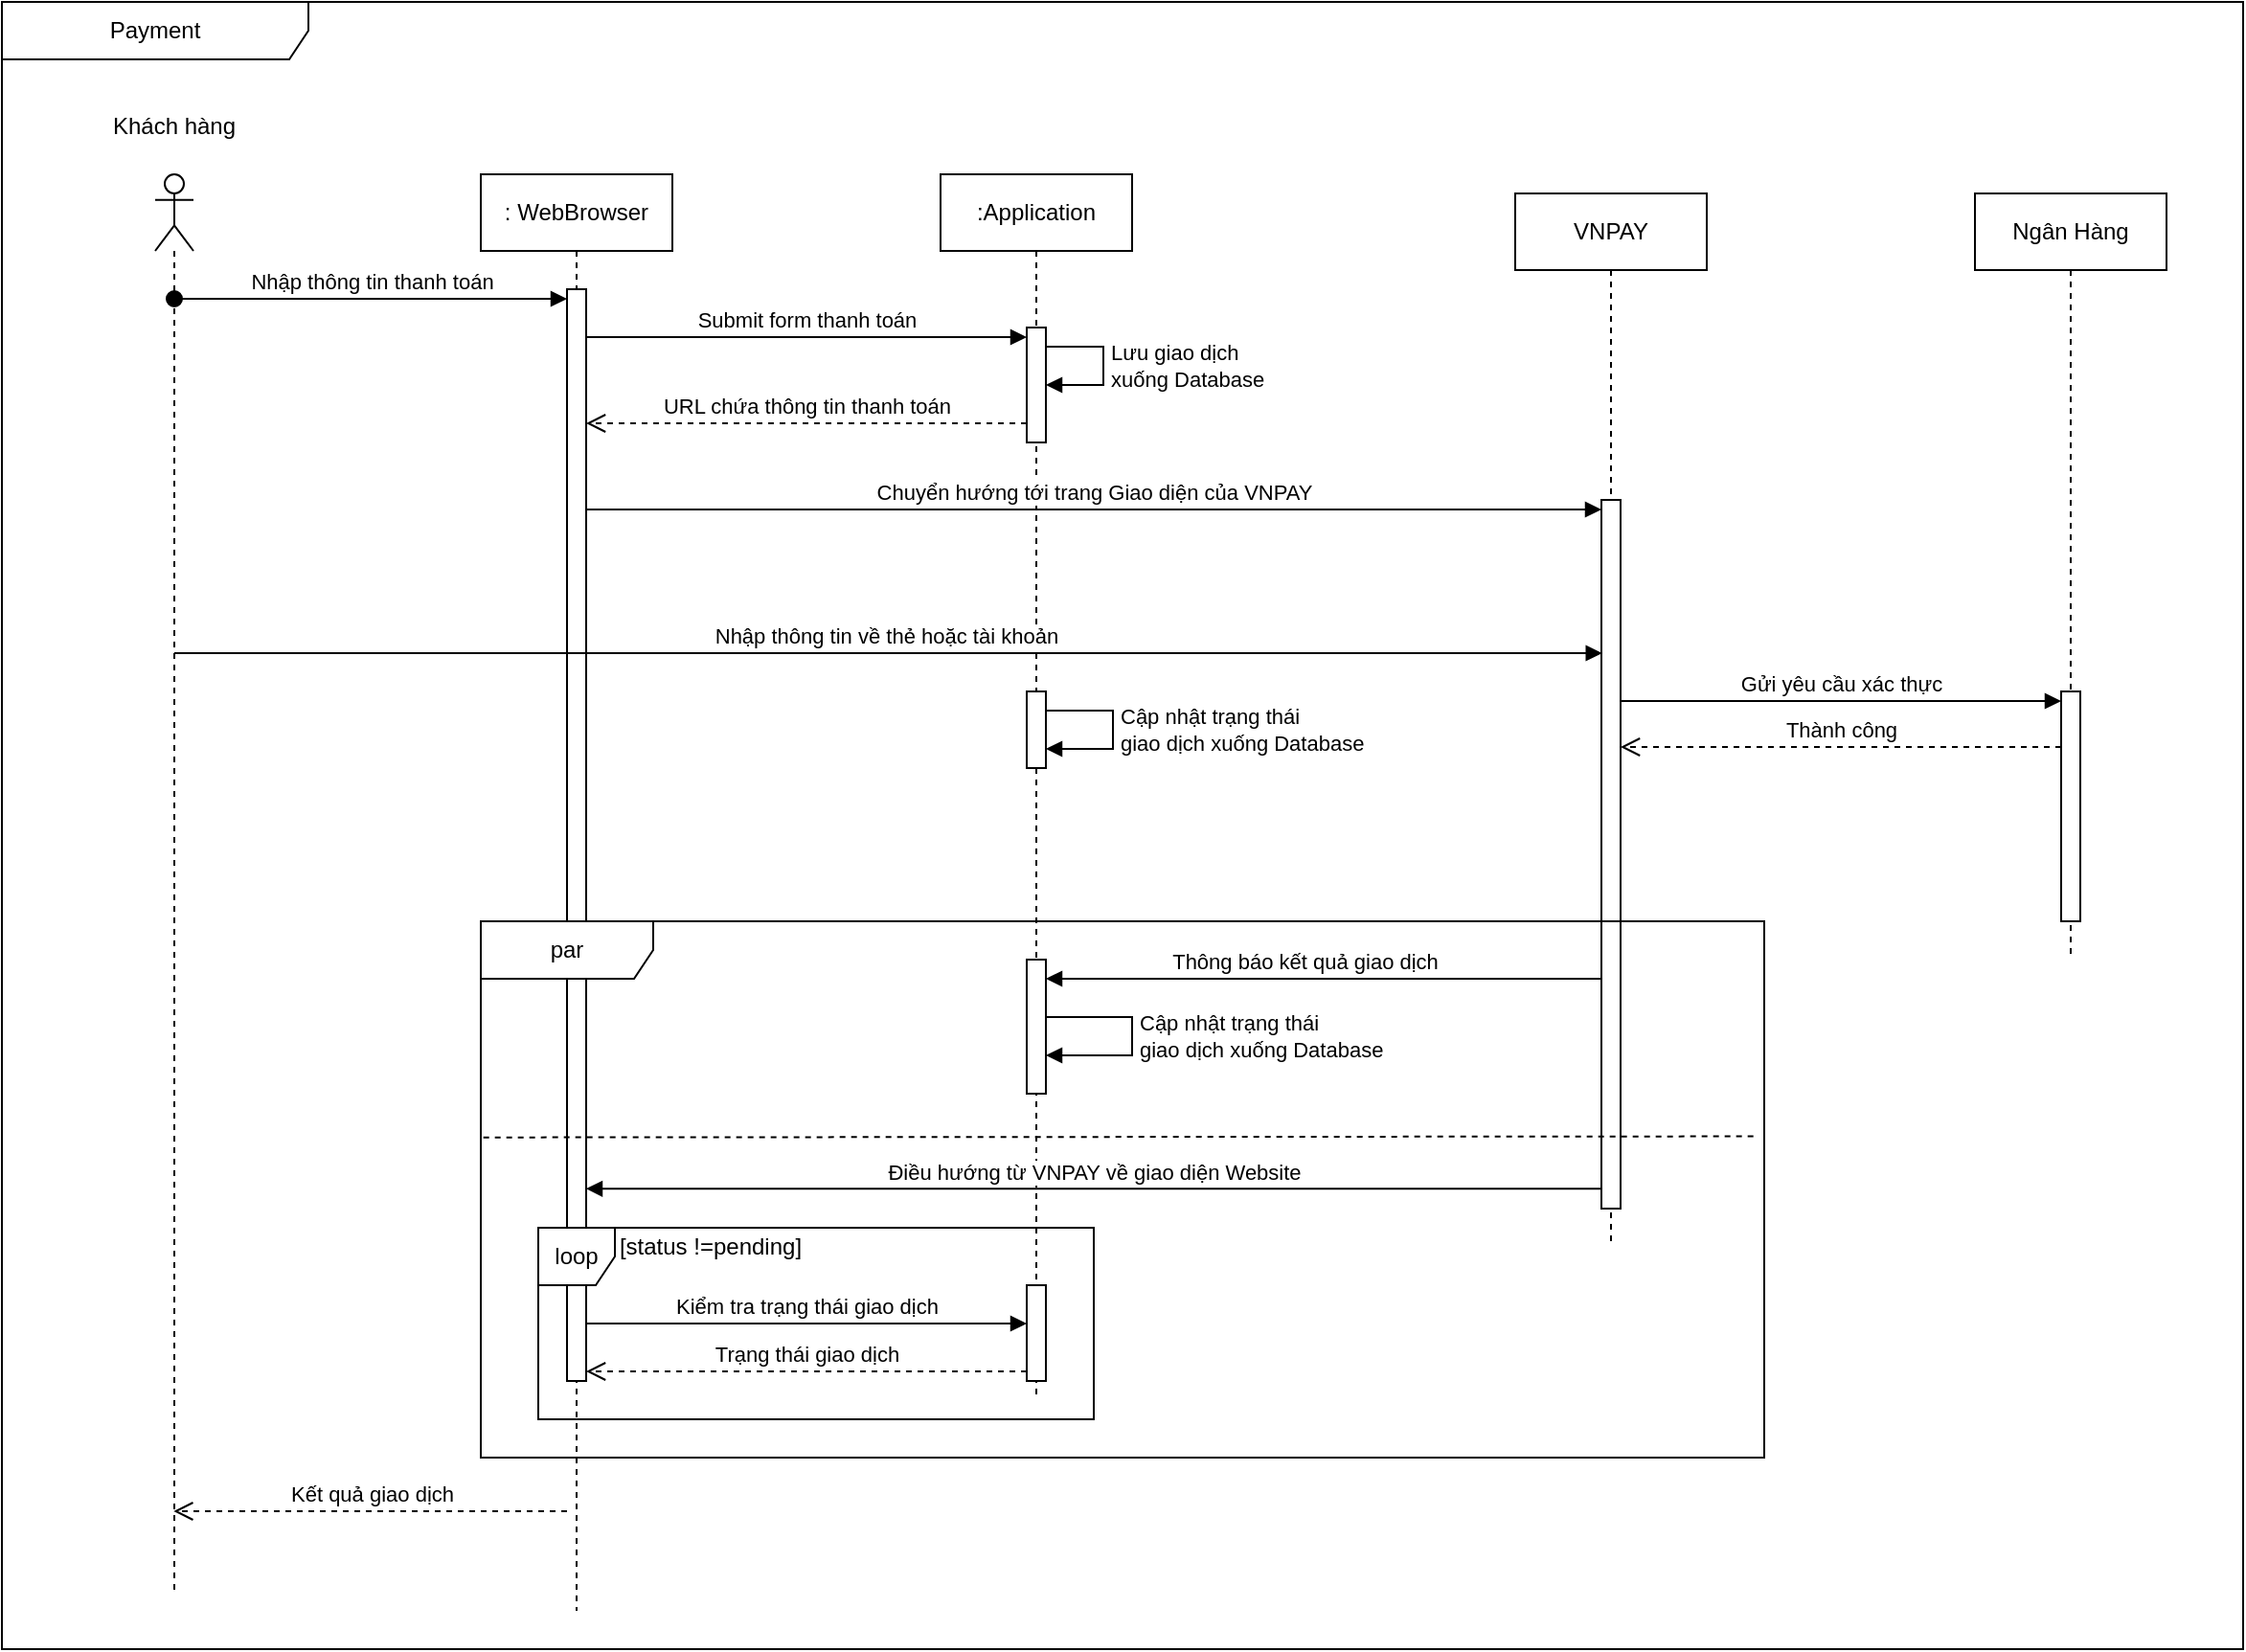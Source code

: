 <mxfile version="26.0.16">
  <diagram name="Page-1" id="2YBvvXClWsGukQMizWep">
    <mxGraphModel dx="1843" dy="887" grid="0" gridSize="10" guides="1" tooltips="1" connect="1" arrows="1" fold="1" page="1" pageScale="1" pageWidth="1600" pageHeight="1200" math="0" shadow="0">
      <root>
        <mxCell id="0" />
        <mxCell id="1" parent="0" />
        <mxCell id="XJS1gsRUVMk4cXpGDjSc-13" value=": WebBrowser" style="shape=umlLifeline;perimeter=lifelinePerimeter;whiteSpace=wrap;html=1;container=1;dropTarget=0;collapsible=0;recursiveResize=0;outlineConnect=0;portConstraint=eastwest;newEdgeStyle={&quot;edgeStyle&quot;:&quot;elbowEdgeStyle&quot;,&quot;elbow&quot;:&quot;vertical&quot;,&quot;curved&quot;:0,&quot;rounded&quot;:0};" parent="1" vertex="1">
          <mxGeometry x="480" y="190" width="100" height="750" as="geometry" />
        </mxCell>
        <mxCell id="XJS1gsRUVMk4cXpGDjSc-23" value="" style="html=1;points=[[0,0,0,0,5],[0,1,0,0,-5],[1,0,0,0,5],[1,1,0,0,-5]];perimeter=orthogonalPerimeter;outlineConnect=0;targetShapes=umlLifeline;portConstraint=eastwest;newEdgeStyle={&quot;curved&quot;:0,&quot;rounded&quot;:0};" parent="XJS1gsRUVMk4cXpGDjSc-13" vertex="1">
          <mxGeometry x="45" y="60" width="10" height="570" as="geometry" />
        </mxCell>
        <mxCell id="XJS1gsRUVMk4cXpGDjSc-14" value=":Application" style="shape=umlLifeline;perimeter=lifelinePerimeter;whiteSpace=wrap;html=1;container=1;dropTarget=0;collapsible=0;recursiveResize=0;outlineConnect=0;portConstraint=eastwest;newEdgeStyle={&quot;edgeStyle&quot;:&quot;elbowEdgeStyle&quot;,&quot;elbow&quot;:&quot;vertical&quot;,&quot;curved&quot;:0,&quot;rounded&quot;:0};" parent="1" vertex="1">
          <mxGeometry x="720" y="190" width="100" height="640" as="geometry" />
        </mxCell>
        <mxCell id="XJS1gsRUVMk4cXpGDjSc-25" value="" style="html=1;points=[[0,0,0,0,5],[0,1,0,0,-5],[1,0,0,0,5],[1,1,0,0,-5]];perimeter=orthogonalPerimeter;outlineConnect=0;targetShapes=umlLifeline;portConstraint=eastwest;newEdgeStyle={&quot;curved&quot;:0,&quot;rounded&quot;:0};" parent="XJS1gsRUVMk4cXpGDjSc-14" vertex="1">
          <mxGeometry x="45" y="80" width="10" height="60" as="geometry" />
        </mxCell>
        <mxCell id="XJS1gsRUVMk4cXpGDjSc-29" value="Lưu giao dịch&lt;div&gt;xuống Database&lt;/div&gt;" style="html=1;align=left;spacingLeft=2;endArrow=block;rounded=0;edgeStyle=orthogonalEdgeStyle;curved=0;rounded=0;" parent="XJS1gsRUVMk4cXpGDjSc-14" target="XJS1gsRUVMk4cXpGDjSc-25" edge="1">
          <mxGeometry relative="1" as="geometry">
            <mxPoint x="55" y="90" as="sourcePoint" />
            <Array as="points">
              <mxPoint x="85" y="90" />
              <mxPoint x="85" y="110" />
            </Array>
            <mxPoint x="60" y="120" as="targetPoint" />
          </mxGeometry>
        </mxCell>
        <mxCell id="XJS1gsRUVMk4cXpGDjSc-62" value="" style="html=1;points=[[0,0,0,0,5],[0,1,0,0,-5],[1,0,0,0,5],[1,1,0,0,-5]];perimeter=orthogonalPerimeter;outlineConnect=0;targetShapes=umlLifeline;portConstraint=eastwest;newEdgeStyle={&quot;curved&quot;:0,&quot;rounded&quot;:0};" parent="XJS1gsRUVMk4cXpGDjSc-14" vertex="1">
          <mxGeometry x="45" y="410" width="10" height="70" as="geometry" />
        </mxCell>
        <mxCell id="XJS1gsRUVMk4cXpGDjSc-66" value="Cập nhật trạng thái&lt;div&gt;giao dịch xuống Database&lt;/div&gt;" style="html=1;align=left;spacingLeft=2;endArrow=block;rounded=0;edgeStyle=orthogonalEdgeStyle;curved=0;rounded=0;" parent="XJS1gsRUVMk4cXpGDjSc-14" edge="1">
          <mxGeometry relative="1" as="geometry">
            <mxPoint x="55" y="440" as="sourcePoint" />
            <Array as="points">
              <mxPoint x="100" y="440" />
              <mxPoint x="100" y="460" />
            </Array>
            <mxPoint x="55" y="460" as="targetPoint" />
            <mxPoint as="offset" />
          </mxGeometry>
        </mxCell>
        <mxCell id="XJS1gsRUVMk4cXpGDjSc-71" value="" style="html=1;points=[[0,0,0,0,5],[0,1,0,0,-5],[1,0,0,0,5],[1,1,0,0,-5]];perimeter=orthogonalPerimeter;outlineConnect=0;targetShapes=umlLifeline;portConstraint=eastwest;newEdgeStyle={&quot;curved&quot;:0,&quot;rounded&quot;:0};" parent="XJS1gsRUVMk4cXpGDjSc-14" vertex="1">
          <mxGeometry x="45" y="580" width="10" height="50" as="geometry" />
        </mxCell>
        <mxCell id="tBpJBP9Yk12ZXI1TWyXf-1" value="" style="html=1;points=[[0,0,0,0,5],[0,1,0,0,-5],[1,0,0,0,5],[1,1,0,0,-5]];perimeter=orthogonalPerimeter;outlineConnect=0;targetShapes=umlLifeline;portConstraint=eastwest;newEdgeStyle={&quot;curved&quot;:0,&quot;rounded&quot;:0};" parent="XJS1gsRUVMk4cXpGDjSc-14" vertex="1">
          <mxGeometry x="45" y="270" width="10" height="40" as="geometry" />
        </mxCell>
        <mxCell id="tBpJBP9Yk12ZXI1TWyXf-2" value="Cập nhật trạng thái&lt;div&gt;giao dịch xuống Database&lt;/div&gt;" style="html=1;align=left;spacingLeft=2;endArrow=block;rounded=0;edgeStyle=orthogonalEdgeStyle;curved=0;rounded=0;" parent="XJS1gsRUVMk4cXpGDjSc-14" source="tBpJBP9Yk12ZXI1TWyXf-1" target="tBpJBP9Yk12ZXI1TWyXf-1" edge="1">
          <mxGeometry relative="1" as="geometry">
            <mxPoint x="60" y="280" as="sourcePoint" />
            <Array as="points">
              <mxPoint x="90" y="280" />
              <mxPoint x="90" y="300" />
            </Array>
            <mxPoint x="60" y="300" as="targetPoint" />
            <mxPoint as="offset" />
          </mxGeometry>
        </mxCell>
        <mxCell id="XJS1gsRUVMk4cXpGDjSc-15" value="VNPAY" style="shape=umlLifeline;perimeter=lifelinePerimeter;whiteSpace=wrap;html=1;container=1;dropTarget=0;collapsible=0;recursiveResize=0;outlineConnect=0;portConstraint=eastwest;newEdgeStyle={&quot;edgeStyle&quot;:&quot;elbowEdgeStyle&quot;,&quot;elbow&quot;:&quot;vertical&quot;,&quot;curved&quot;:0,&quot;rounded&quot;:0};" parent="1" vertex="1">
          <mxGeometry x="1020" y="200" width="100" height="550" as="geometry" />
        </mxCell>
        <mxCell id="XJS1gsRUVMk4cXpGDjSc-37" value="" style="html=1;points=[[0,0,0,0,5],[0,1,0,0,-5],[1,0,0,0,5],[1,1,0,0,-5]];perimeter=orthogonalPerimeter;outlineConnect=0;targetShapes=umlLifeline;portConstraint=eastwest;newEdgeStyle={&quot;curved&quot;:0,&quot;rounded&quot;:0};" parent="XJS1gsRUVMk4cXpGDjSc-15" vertex="1">
          <mxGeometry x="45" y="160" width="10" height="370" as="geometry" />
        </mxCell>
        <mxCell id="XJS1gsRUVMk4cXpGDjSc-16" value="Ngân Hàng" style="shape=umlLifeline;perimeter=lifelinePerimeter;whiteSpace=wrap;html=1;container=1;dropTarget=0;collapsible=0;recursiveResize=0;outlineConnect=0;portConstraint=eastwest;newEdgeStyle={&quot;edgeStyle&quot;:&quot;elbowEdgeStyle&quot;,&quot;elbow&quot;:&quot;vertical&quot;,&quot;curved&quot;:0,&quot;rounded&quot;:0};" parent="1" vertex="1">
          <mxGeometry x="1260" y="200" width="100" height="400" as="geometry" />
        </mxCell>
        <mxCell id="XJS1gsRUVMk4cXpGDjSc-41" value="" style="html=1;points=[[0,0,0,0,5],[0,1,0,0,-5],[1,0,0,0,5],[1,1,0,0,-5]];perimeter=orthogonalPerimeter;outlineConnect=0;targetShapes=umlLifeline;portConstraint=eastwest;newEdgeStyle={&quot;curved&quot;:0,&quot;rounded&quot;:0};" parent="XJS1gsRUVMk4cXpGDjSc-16" vertex="1">
          <mxGeometry x="45" y="260" width="10" height="120" as="geometry" />
        </mxCell>
        <mxCell id="XJS1gsRUVMk4cXpGDjSc-17" value="" style="shape=umlLifeline;perimeter=lifelinePerimeter;whiteSpace=wrap;html=1;container=1;dropTarget=0;collapsible=0;recursiveResize=0;outlineConnect=0;portConstraint=eastwest;newEdgeStyle={&quot;curved&quot;:0,&quot;rounded&quot;:0};participant=umlActor;" parent="1" vertex="1">
          <mxGeometry x="310" y="190" width="20" height="740" as="geometry" />
        </mxCell>
        <mxCell id="XJS1gsRUVMk4cXpGDjSc-24" value="Nhập thông tin thanh toán" style="html=1;verticalAlign=bottom;startArrow=oval;endArrow=block;startSize=8;curved=0;rounded=0;entryX=0;entryY=0;entryDx=0;entryDy=5;" parent="1" source="XJS1gsRUVMk4cXpGDjSc-17" target="XJS1gsRUVMk4cXpGDjSc-23" edge="1">
          <mxGeometry relative="1" as="geometry">
            <mxPoint x="660" y="75" as="sourcePoint" />
          </mxGeometry>
        </mxCell>
        <mxCell id="XJS1gsRUVMk4cXpGDjSc-27" value="Submit form thanh toán" style="html=1;verticalAlign=bottom;endArrow=block;curved=0;rounded=0;entryX=0;entryY=0;entryDx=0;entryDy=5;entryPerimeter=0;" parent="1" source="XJS1gsRUVMk4cXpGDjSc-23" target="XJS1gsRUVMk4cXpGDjSc-25" edge="1">
          <mxGeometry width="80" relative="1" as="geometry">
            <mxPoint x="730" y="110" as="sourcePoint" />
            <mxPoint x="810" y="110" as="targetPoint" />
          </mxGeometry>
        </mxCell>
        <mxCell id="XJS1gsRUVMk4cXpGDjSc-31" value="URL chứa thông tin thanh toán" style="html=1;verticalAlign=bottom;endArrow=open;dashed=1;endSize=8;curved=0;rounded=0;" parent="1" source="XJS1gsRUVMk4cXpGDjSc-25" target="XJS1gsRUVMk4cXpGDjSc-23" edge="1">
          <mxGeometry relative="1" as="geometry">
            <mxPoint x="680" y="290" as="sourcePoint" />
            <mxPoint x="600" y="290" as="targetPoint" />
            <Array as="points">
              <mxPoint x="650" y="320" />
            </Array>
          </mxGeometry>
        </mxCell>
        <mxCell id="XJS1gsRUVMk4cXpGDjSc-38" value="Chuyển hướng tới trang Giao diện của VNPAY" style="html=1;verticalAlign=bottom;endArrow=block;curved=0;rounded=0;entryX=0;entryY=0;entryDx=0;entryDy=5;" parent="1" source="XJS1gsRUVMk4cXpGDjSc-23" target="XJS1gsRUVMk4cXpGDjSc-37" edge="1">
          <mxGeometry relative="1" as="geometry">
            <mxPoint x="550" y="345" as="sourcePoint" />
          </mxGeometry>
        </mxCell>
        <mxCell id="XJS1gsRUVMk4cXpGDjSc-40" value="Nhập thông tin về thẻ hoặc tài khoản&amp;nbsp;" style="html=1;verticalAlign=bottom;endArrow=block;curved=0;rounded=0;" parent="1" edge="1">
          <mxGeometry x="0.001" width="80" relative="1" as="geometry">
            <mxPoint x="320.0" y="440" as="sourcePoint" />
            <mxPoint x="1065.37" y="440" as="targetPoint" />
            <mxPoint as="offset" />
          </mxGeometry>
        </mxCell>
        <mxCell id="XJS1gsRUVMk4cXpGDjSc-43" value="Thành công" style="html=1;verticalAlign=bottom;endArrow=open;dashed=1;endSize=8;curved=0;rounded=0;" parent="1" edge="1">
          <mxGeometry relative="1" as="geometry">
            <mxPoint x="1075.0" y="489" as="targetPoint" />
            <mxPoint x="1305.0" y="489" as="sourcePoint" />
          </mxGeometry>
        </mxCell>
        <mxCell id="XJS1gsRUVMk4cXpGDjSc-42" value="Gửi yêu cầu xác thực" style="html=1;verticalAlign=bottom;endArrow=block;curved=0;rounded=0;entryX=0;entryY=0;entryDx=0;entryDy=5;" parent="1" source="XJS1gsRUVMk4cXpGDjSc-37" target="XJS1gsRUVMk4cXpGDjSc-41" edge="1">
          <mxGeometry relative="1" as="geometry">
            <mxPoint x="1290" y="455" as="sourcePoint" />
          </mxGeometry>
        </mxCell>
        <mxCell id="XJS1gsRUVMk4cXpGDjSc-64" value="Thông báo kết quả giao dịch" style="html=1;verticalAlign=bottom;endArrow=block;curved=0;rounded=0;" parent="1" edge="1">
          <mxGeometry x="0.069" width="80" relative="1" as="geometry">
            <mxPoint x="1065" y="610" as="sourcePoint" />
            <mxPoint x="775" y="610" as="targetPoint" />
            <mxPoint as="offset" />
          </mxGeometry>
        </mxCell>
        <mxCell id="XJS1gsRUVMk4cXpGDjSc-73" value="Trạng thái giao dịch" style="html=1;verticalAlign=bottom;endArrow=open;dashed=1;endSize=8;curved=0;rounded=0;exitX=0;exitY=1;exitDx=0;exitDy=-5;" parent="1" source="XJS1gsRUVMk4cXpGDjSc-71" edge="1">
          <mxGeometry relative="1" as="geometry">
            <mxPoint x="535" y="815" as="targetPoint" />
          </mxGeometry>
        </mxCell>
        <mxCell id="XJS1gsRUVMk4cXpGDjSc-72" value="Kiểm tra trạng thái giao dịch" style="html=1;verticalAlign=bottom;endArrow=block;curved=0;rounded=0;entryX=0;entryY=0;entryDx=0;entryDy=5;" parent="1" edge="1">
          <mxGeometry relative="1" as="geometry">
            <mxPoint x="535" y="790" as="sourcePoint" />
            <mxPoint x="765" y="790" as="targetPoint" />
          </mxGeometry>
        </mxCell>
        <mxCell id="XJS1gsRUVMk4cXpGDjSc-74" value="Kết quả giao dịch" style="html=1;verticalAlign=bottom;endArrow=open;dashed=1;endSize=8;curved=0;rounded=0;" parent="1" edge="1">
          <mxGeometry relative="1" as="geometry">
            <mxPoint x="525" y="888" as="sourcePoint" />
            <mxPoint x="319.63" y="888" as="targetPoint" />
          </mxGeometry>
        </mxCell>
        <mxCell id="XJS1gsRUVMk4cXpGDjSc-75" value="loop" style="shape=umlFrame;whiteSpace=wrap;html=1;pointerEvents=0;width=40;height=30;" parent="1" vertex="1">
          <mxGeometry x="510" y="740" width="290" height="100" as="geometry" />
        </mxCell>
        <mxCell id="XJS1gsRUVMk4cXpGDjSc-77" value="par" style="shape=umlFrame;whiteSpace=wrap;html=1;pointerEvents=0;recursiveResize=0;container=1;collapsible=0;width=90;height=30;" parent="1" vertex="1">
          <mxGeometry x="480" y="580" width="670" height="280" as="geometry" />
        </mxCell>
        <mxCell id="XJS1gsRUVMk4cXpGDjSc-67" value="Điều hướng từ VNPAY về giao diện Website" style="html=1;verticalAlign=bottom;endArrow=block;curved=0;rounded=0;" parent="XJS1gsRUVMk4cXpGDjSc-77" edge="1">
          <mxGeometry width="80" relative="1" as="geometry">
            <mxPoint x="585" y="139.63" as="sourcePoint" />
            <mxPoint x="55" y="139.63" as="targetPoint" />
            <Array as="points">
              <mxPoint x="380" y="139.63" />
            </Array>
          </mxGeometry>
        </mxCell>
        <mxCell id="XJS1gsRUVMk4cXpGDjSc-76" value="[status !=pending]" style="text;html=1;align=center;verticalAlign=middle;whiteSpace=wrap;rounded=0;" parent="XJS1gsRUVMk4cXpGDjSc-77" vertex="1">
          <mxGeometry x="70" y="160" width="100" height="20" as="geometry" />
        </mxCell>
        <mxCell id="XJS1gsRUVMk4cXpGDjSc-79" value="" style="endArrow=none;dashed=1;html=1;rounded=0;entryX=0.995;entryY=0.401;entryDx=0;entryDy=0;entryPerimeter=0;exitX=0.002;exitY=0.403;exitDx=0;exitDy=0;exitPerimeter=0;" parent="1" source="XJS1gsRUVMk4cXpGDjSc-77" target="XJS1gsRUVMk4cXpGDjSc-77" edge="1">
          <mxGeometry width="50" height="50" relative="1" as="geometry">
            <mxPoint x="490" y="695" as="sourcePoint" />
            <mxPoint x="540" y="600" as="targetPoint" />
          </mxGeometry>
        </mxCell>
        <mxCell id="XJS1gsRUVMk4cXpGDjSc-80" value="Khách hàng" style="text;html=1;align=center;verticalAlign=middle;whiteSpace=wrap;rounded=0;" parent="1" vertex="1">
          <mxGeometry x="275" y="150" width="90" height="30" as="geometry" />
        </mxCell>
        <mxCell id="XJS1gsRUVMk4cXpGDjSc-81" value="Payment" style="shape=umlFrame;whiteSpace=wrap;html=1;pointerEvents=0;recursiveResize=0;container=1;collapsible=0;width=160;" parent="1" vertex="1">
          <mxGeometry x="230" y="100" width="1170" height="860" as="geometry" />
        </mxCell>
      </root>
    </mxGraphModel>
  </diagram>
</mxfile>
